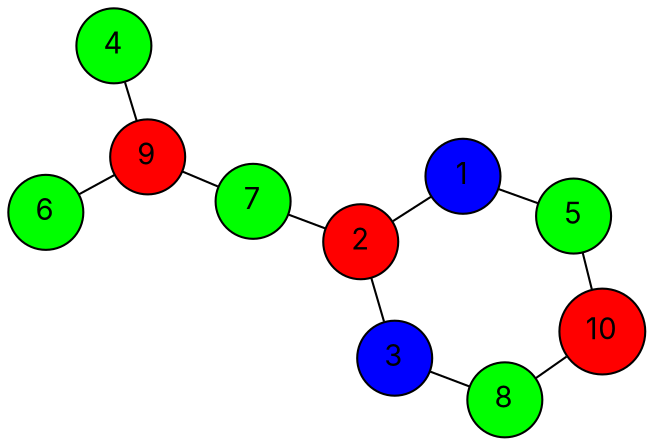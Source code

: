 graph G {
  layout=neato;
  overlap=false;
  splines=true;
  node [shape=circle, style=filled, fontname=Inter];
  1 [label="1", fillcolor="blue", tooltip="v1 color 2"];
  2 [label="2", fillcolor="red", tooltip="v2 color 0"];
  3 [label="3", fillcolor="blue", tooltip="v3 color 2"];
  4 [label="4", fillcolor="green", tooltip="v4 color 1"];
  5 [label="5", fillcolor="green", tooltip="v5 color 1"];
  6 [label="6", fillcolor="green", tooltip="v6 color 1"];
  7 [label="7", fillcolor="green", tooltip="v7 color 1"];
  8 [label="8", fillcolor="green", tooltip="v8 color 1"];
  9 [label="9", fillcolor="red", tooltip="v9 color 0"];
  10 [label="10", fillcolor="red", tooltip="v10 color 0"];
  1 -- 2;
  1 -- 5;
  2 -- 3;
  2 -- 7;
  3 -- 8;
  4 -- 9;
  5 -- 10;
  6 -- 9;
  7 -- 9;
  8 -- 10;
}
